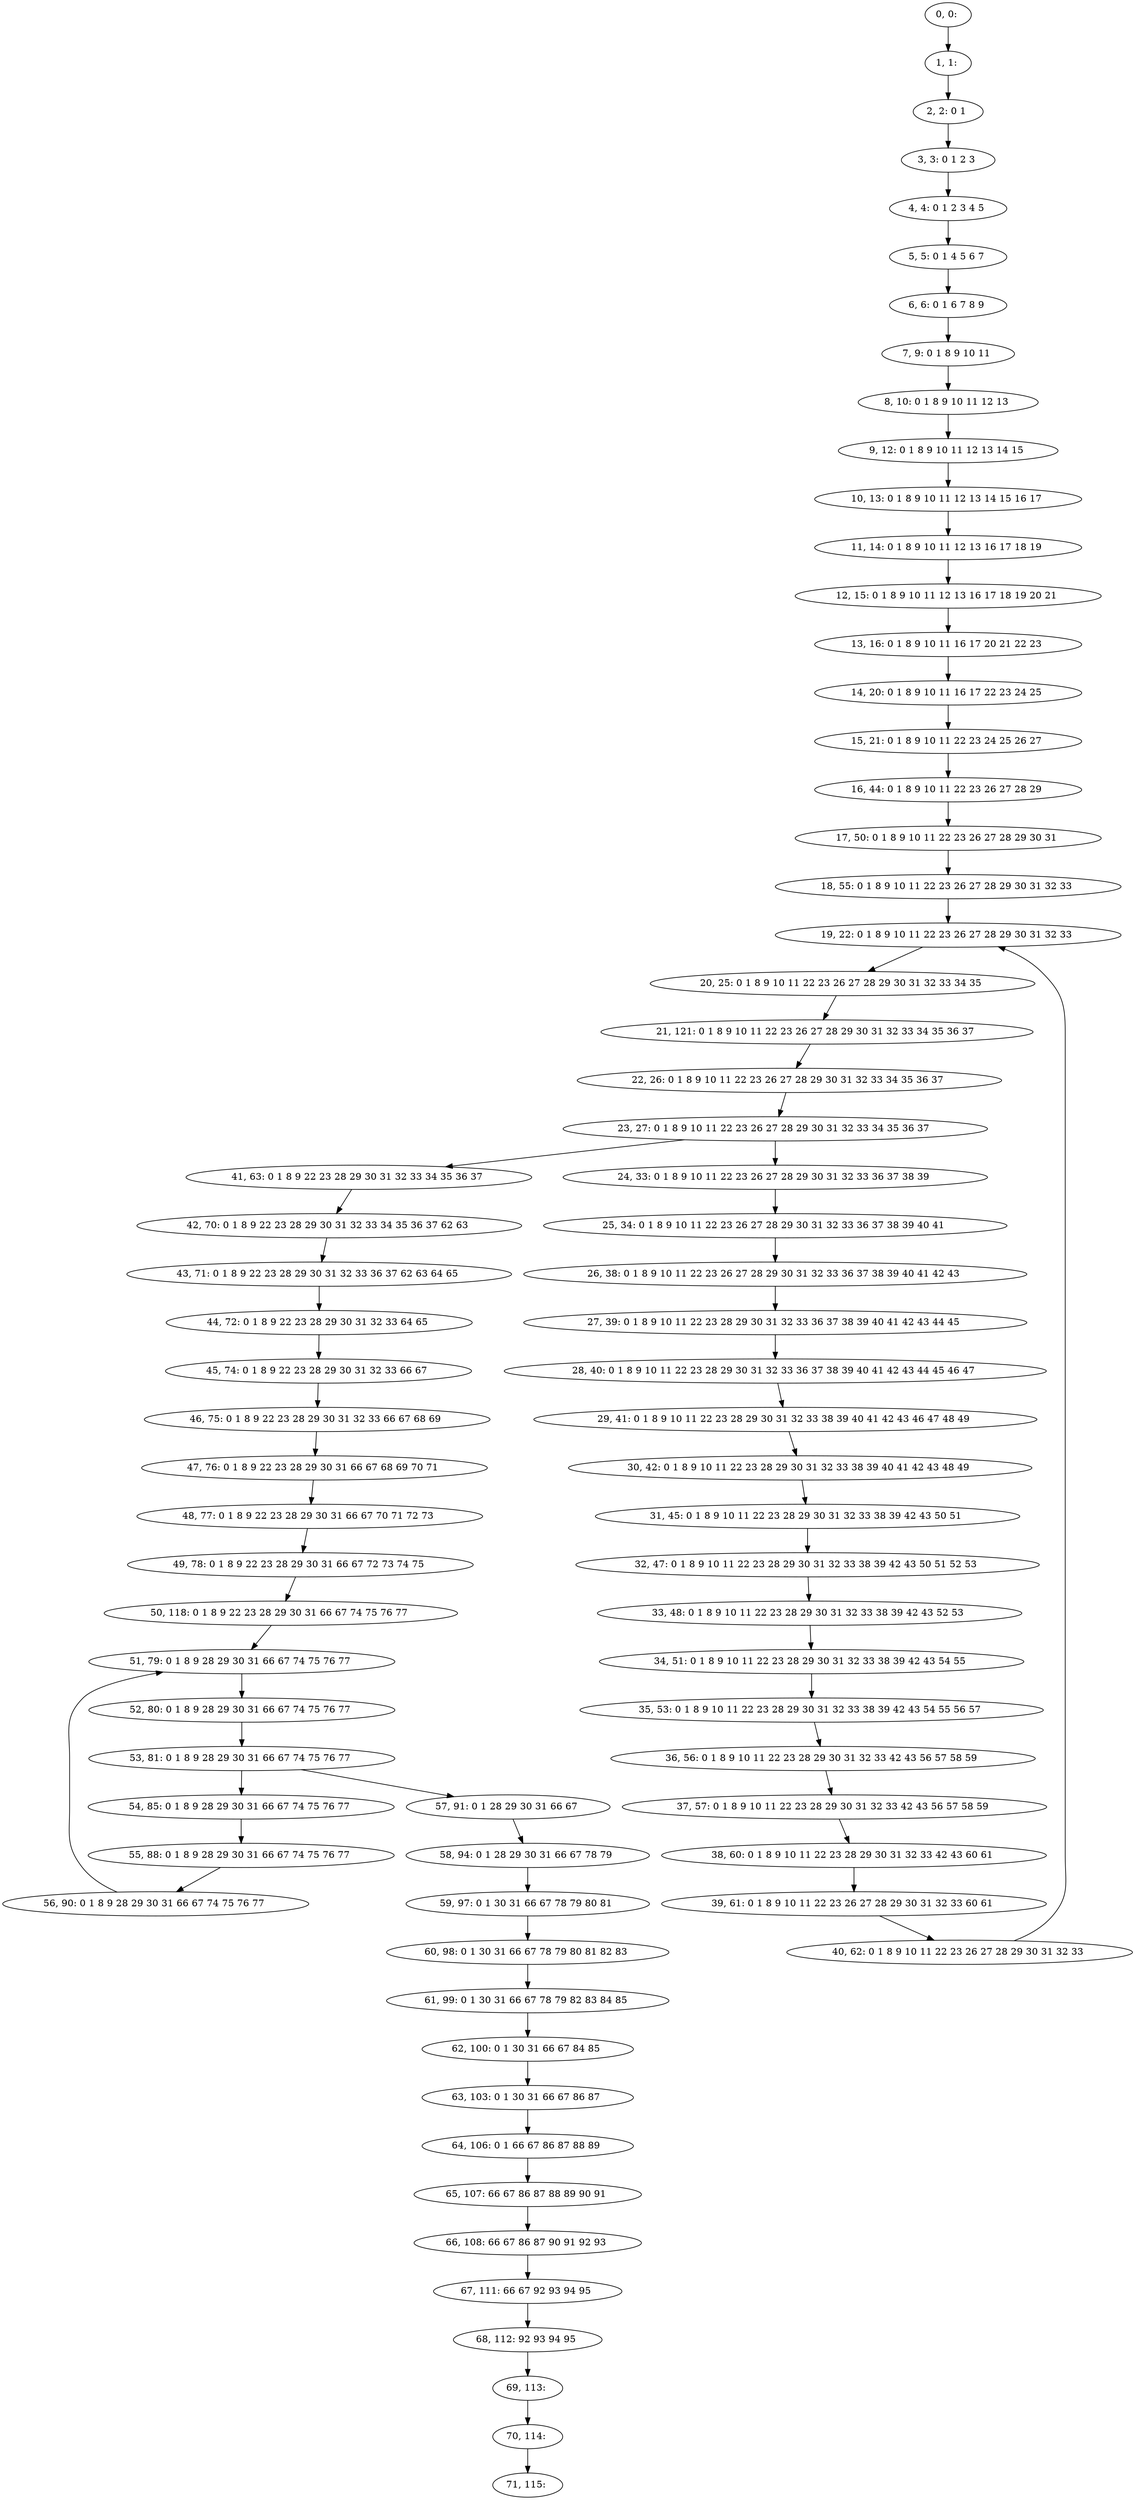 digraph G {
0[label="0, 0: "];
1[label="1, 1: "];
2[label="2, 2: 0 1 "];
3[label="3, 3: 0 1 2 3 "];
4[label="4, 4: 0 1 2 3 4 5 "];
5[label="5, 5: 0 1 4 5 6 7 "];
6[label="6, 6: 0 1 6 7 8 9 "];
7[label="7, 9: 0 1 8 9 10 11 "];
8[label="8, 10: 0 1 8 9 10 11 12 13 "];
9[label="9, 12: 0 1 8 9 10 11 12 13 14 15 "];
10[label="10, 13: 0 1 8 9 10 11 12 13 14 15 16 17 "];
11[label="11, 14: 0 1 8 9 10 11 12 13 16 17 18 19 "];
12[label="12, 15: 0 1 8 9 10 11 12 13 16 17 18 19 20 21 "];
13[label="13, 16: 0 1 8 9 10 11 16 17 20 21 22 23 "];
14[label="14, 20: 0 1 8 9 10 11 16 17 22 23 24 25 "];
15[label="15, 21: 0 1 8 9 10 11 22 23 24 25 26 27 "];
16[label="16, 44: 0 1 8 9 10 11 22 23 26 27 28 29 "];
17[label="17, 50: 0 1 8 9 10 11 22 23 26 27 28 29 30 31 "];
18[label="18, 55: 0 1 8 9 10 11 22 23 26 27 28 29 30 31 32 33 "];
19[label="19, 22: 0 1 8 9 10 11 22 23 26 27 28 29 30 31 32 33 "];
20[label="20, 25: 0 1 8 9 10 11 22 23 26 27 28 29 30 31 32 33 34 35 "];
21[label="21, 121: 0 1 8 9 10 11 22 23 26 27 28 29 30 31 32 33 34 35 36 37 "];
22[label="22, 26: 0 1 8 9 10 11 22 23 26 27 28 29 30 31 32 33 34 35 36 37 "];
23[label="23, 27: 0 1 8 9 10 11 22 23 26 27 28 29 30 31 32 33 34 35 36 37 "];
24[label="24, 33: 0 1 8 9 10 11 22 23 26 27 28 29 30 31 32 33 36 37 38 39 "];
25[label="25, 34: 0 1 8 9 10 11 22 23 26 27 28 29 30 31 32 33 36 37 38 39 40 41 "];
26[label="26, 38: 0 1 8 9 10 11 22 23 26 27 28 29 30 31 32 33 36 37 38 39 40 41 42 43 "];
27[label="27, 39: 0 1 8 9 10 11 22 23 28 29 30 31 32 33 36 37 38 39 40 41 42 43 44 45 "];
28[label="28, 40: 0 1 8 9 10 11 22 23 28 29 30 31 32 33 36 37 38 39 40 41 42 43 44 45 46 47 "];
29[label="29, 41: 0 1 8 9 10 11 22 23 28 29 30 31 32 33 38 39 40 41 42 43 46 47 48 49 "];
30[label="30, 42: 0 1 8 9 10 11 22 23 28 29 30 31 32 33 38 39 40 41 42 43 48 49 "];
31[label="31, 45: 0 1 8 9 10 11 22 23 28 29 30 31 32 33 38 39 42 43 50 51 "];
32[label="32, 47: 0 1 8 9 10 11 22 23 28 29 30 31 32 33 38 39 42 43 50 51 52 53 "];
33[label="33, 48: 0 1 8 9 10 11 22 23 28 29 30 31 32 33 38 39 42 43 52 53 "];
34[label="34, 51: 0 1 8 9 10 11 22 23 28 29 30 31 32 33 38 39 42 43 54 55 "];
35[label="35, 53: 0 1 8 9 10 11 22 23 28 29 30 31 32 33 38 39 42 43 54 55 56 57 "];
36[label="36, 56: 0 1 8 9 10 11 22 23 28 29 30 31 32 33 42 43 56 57 58 59 "];
37[label="37, 57: 0 1 8 9 10 11 22 23 28 29 30 31 32 33 42 43 56 57 58 59 "];
38[label="38, 60: 0 1 8 9 10 11 22 23 28 29 30 31 32 33 42 43 60 61 "];
39[label="39, 61: 0 1 8 9 10 11 22 23 26 27 28 29 30 31 32 33 60 61 "];
40[label="40, 62: 0 1 8 9 10 11 22 23 26 27 28 29 30 31 32 33 "];
41[label="41, 63: 0 1 8 9 22 23 28 29 30 31 32 33 34 35 36 37 "];
42[label="42, 70: 0 1 8 9 22 23 28 29 30 31 32 33 34 35 36 37 62 63 "];
43[label="43, 71: 0 1 8 9 22 23 28 29 30 31 32 33 36 37 62 63 64 65 "];
44[label="44, 72: 0 1 8 9 22 23 28 29 30 31 32 33 64 65 "];
45[label="45, 74: 0 1 8 9 22 23 28 29 30 31 32 33 66 67 "];
46[label="46, 75: 0 1 8 9 22 23 28 29 30 31 32 33 66 67 68 69 "];
47[label="47, 76: 0 1 8 9 22 23 28 29 30 31 66 67 68 69 70 71 "];
48[label="48, 77: 0 1 8 9 22 23 28 29 30 31 66 67 70 71 72 73 "];
49[label="49, 78: 0 1 8 9 22 23 28 29 30 31 66 67 72 73 74 75 "];
50[label="50, 118: 0 1 8 9 22 23 28 29 30 31 66 67 74 75 76 77 "];
51[label="51, 79: 0 1 8 9 28 29 30 31 66 67 74 75 76 77 "];
52[label="52, 80: 0 1 8 9 28 29 30 31 66 67 74 75 76 77 "];
53[label="53, 81: 0 1 8 9 28 29 30 31 66 67 74 75 76 77 "];
54[label="54, 85: 0 1 8 9 28 29 30 31 66 67 74 75 76 77 "];
55[label="55, 88: 0 1 8 9 28 29 30 31 66 67 74 75 76 77 "];
56[label="56, 90: 0 1 8 9 28 29 30 31 66 67 74 75 76 77 "];
57[label="57, 91: 0 1 28 29 30 31 66 67 "];
58[label="58, 94: 0 1 28 29 30 31 66 67 78 79 "];
59[label="59, 97: 0 1 30 31 66 67 78 79 80 81 "];
60[label="60, 98: 0 1 30 31 66 67 78 79 80 81 82 83 "];
61[label="61, 99: 0 1 30 31 66 67 78 79 82 83 84 85 "];
62[label="62, 100: 0 1 30 31 66 67 84 85 "];
63[label="63, 103: 0 1 30 31 66 67 86 87 "];
64[label="64, 106: 0 1 66 67 86 87 88 89 "];
65[label="65, 107: 66 67 86 87 88 89 90 91 "];
66[label="66, 108: 66 67 86 87 90 91 92 93 "];
67[label="67, 111: 66 67 92 93 94 95 "];
68[label="68, 112: 92 93 94 95 "];
69[label="69, 113: "];
70[label="70, 114: "];
71[label="71, 115: "];
0->1 ;
1->2 ;
2->3 ;
3->4 ;
4->5 ;
5->6 ;
6->7 ;
7->8 ;
8->9 ;
9->10 ;
10->11 ;
11->12 ;
12->13 ;
13->14 ;
14->15 ;
15->16 ;
16->17 ;
17->18 ;
18->19 ;
19->20 ;
20->21 ;
21->22 ;
22->23 ;
23->24 ;
23->41 ;
24->25 ;
25->26 ;
26->27 ;
27->28 ;
28->29 ;
29->30 ;
30->31 ;
31->32 ;
32->33 ;
33->34 ;
34->35 ;
35->36 ;
36->37 ;
37->38 ;
38->39 ;
39->40 ;
40->19 ;
41->42 ;
42->43 ;
43->44 ;
44->45 ;
45->46 ;
46->47 ;
47->48 ;
48->49 ;
49->50 ;
50->51 ;
51->52 ;
52->53 ;
53->54 ;
53->57 ;
54->55 ;
55->56 ;
56->51 ;
57->58 ;
58->59 ;
59->60 ;
60->61 ;
61->62 ;
62->63 ;
63->64 ;
64->65 ;
65->66 ;
66->67 ;
67->68 ;
68->69 ;
69->70 ;
70->71 ;
}
